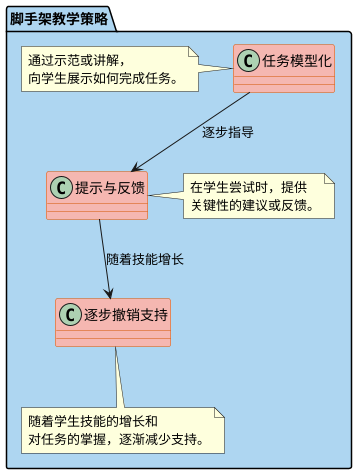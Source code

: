 @startuml
skinparam backgroundColor #FFFFFF
skinparam package {
  backgroundColor #AED6F1
  borderColor #000000
  fontColor #000000
}

skinparam class {
  backgroundColor #F5B7B1
  borderColor #D35400
  fontColor #000000
}

package "脚手架教学策略" {

  class "任务模型化" as TaskModeling
  class "提示与反馈" as HintsFeedback
  class "逐步撤销支持" as GradualRelease
  
  TaskModeling -down-> HintsFeedback : "逐步指导"
  HintsFeedback -down-> GradualRelease : "随着技能增长"
  
  note left of TaskModeling
    通过示范或讲解，
    向学生展示如何完成任务。
  end note
  
  note right of HintsFeedback
    在学生尝试时，提供
    关键性的建议或反馈。
  end note

  note bottom of GradualRelease
    随着学生技能的增长和
    对任务的掌握，逐渐减少支持。
  end note
}
@enduml
